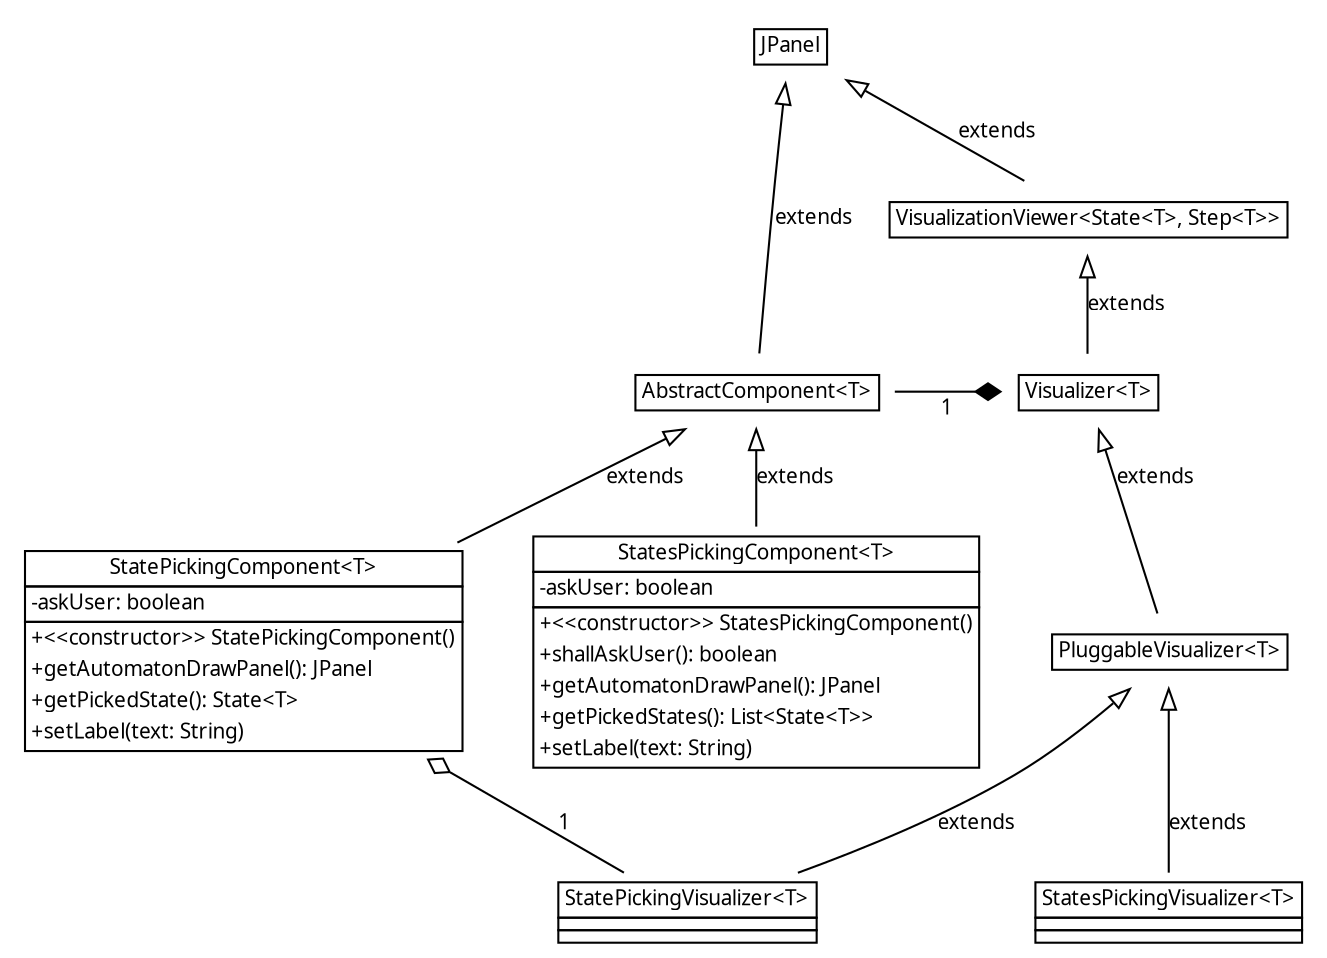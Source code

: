 digraph uml_basic_full {
	rankdir = BT;
	node [shape = rectangle, fontname = "TeXGyrePagella-Regular", fontsize = 10];
	edge [fontname = "TeXGyrePagella-Regular", fontsize = 10, arrowhead = empty];

{
	rank = same;

	JPanel [shape = plaintext, label = <
	<table cellspacing="0" cellborder="1" border="0">
		<tr><td>
			<font face="TeXGyrePagella-Bold" point-size="10">JPanel</font>
		</td></tr>
	</table>>];
}

{
	rank = same;

	VisualizationViewer [shape = plaintext, label = <
	<table cellspacing="0" cellborder="1" border="0">
		<tr><td>
			<font face="TeXGyrePagella-Bold" point-size="10">VisualizationViewer&lt;State&lt;T&gt;, Step&lt;T&gt;&gt;</font>
		</td></tr>
	</table>>];
}

{
	rank = same;

	Visualizer [shape = plaintext, label = <
	<table cellspacing="0" cellborder="1" border="0">
		<tr><td>
			<font face="TeXGyrePagella-Bold" point-size="10">Visualizer&lt;T&gt;</font>
		</td></tr>
	</table>>];
	
	AbstractComponent [shape = plaintext, label = <
	<table cellspacing="0" cellborder="1" border="0">
		<tr><td>
			<font face="TeXGyrePagella-BoldItalic" point-size="10">AbstractComponent&lt;T&gt;</font>
		</td></tr>
	</table>>];
}

{
	rank = same;

	PluggableVisualizer [shape = plaintext, label = <
	<table cellspacing="0" cellborder="1" border="0">
		<tr><td>
			<font face="TeXGyrePagella-Bold" point-size="10">PluggableVisualizer&lt;T&gt;</font>
		</td></tr>
	</table>>];
}

{
	rank = same;
	
	StatePickingVisualizer [shape = plaintext, label = <
	<table cellspacing="0" cellborder="1" border="0">
		<tr><td>
			<font face="TeXGyrePagella-Bold" point-size="10">StatePickingVisualizer&lt;T&gt;</font>
		</td></tr>
		<tr><td></td></tr>
		<tr><td>
		</td></tr>
	</table>>];
	
	StatesPickingVisualizer [shape = plaintext, label = <
	<table cellspacing="0" cellborder="1" border="0">
		<tr><td>
			<font face="TeXGyrePagella-Bold" point-size="10">StatesPickingVisualizer&lt;T&gt;</font>
		</td></tr>
		<tr><td></td></tr>
		<tr><td>
		</td></tr>
	</table>>];
}

{
	rank = same;

	StatePickingComponent [shape = plaintext, label = <
	<table cellspacing="0" cellborder="1" border="0">
		<tr><td>
			<font face="TeXGyrePagella-Bold" point-size="10">StatePickingComponent&lt;T&gt;</font>
		</td></tr>
		<tr><td cellpadding="0">
			<table cellspacing="0" cellborder="0" border="0">
				<tr><td align="left"><font face="SFTT1000">-askUser: boolean</font></td></tr>
			</table>
		</td></tr>
		<tr><td cellpadding="0">
			<table cellspacing="0" cellborder="0" border="0">
				<tr><td align="left"><font face="SFTT1000">+&lt;&lt;constructor&gt;&gt; StatePickingComponent()</font></td></tr>
				<tr><td align="left"><font face="SFTT1000">+getAutomatonDrawPanel(): JPanel</font></td></tr>
				<tr><td align="left"><font face="SFTT1000">+getPickedState(): State&lt;T&gt;</font></td></tr>
				<tr><td align="left"><font face="SFTT1000">+setLabel(text: String)</font></td></tr>
			</table>
		</td></tr>
	</table>>];
	
	StatesPickingComponent [shape = plaintext, label = <
	<table cellspacing="0" cellborder="1" border="0">
		<tr><td>
			<font face="TeXGyrePagella-Bold" point-size="10">StatesPickingComponent&lt;T&gt;</font>
		</td></tr>
		<tr><td cellpadding="0">
			<table cellspacing="0" cellborder="0" border="0">
				<tr><td align="left"><font face="SFTT1000">-askUser: boolean</font></td></tr>
			</table>
		</td></tr>
		<tr><td cellpadding="0">
			<table cellspacing="0" cellborder="0" border="0">
				<tr><td align="left"><font face="SFTT1000">+&lt;&lt;constructor&gt;&gt; StatesPickingComponent()</font></td></tr>
				<tr><td align="left"><font face="SFTT1000">+shallAskUser(): boolean</font></td></tr>
				<tr><td align="left"><font face="SFTT1000">+getAutomatonDrawPanel(): JPanel</font></td></tr>
				<tr><td align="left"><font face="SFTT1000">+getPickedStates(): List&lt;State&lt;T&gt;&gt;</font></td></tr>
				<tr><td align="left"><font face="SFTT1000">+setLabel(text: String)</font></td></tr>
			</table>
		</td></tr>
	</table>>];
}

AbstractComponent -> JPanel [label = "extends"];
VisualizationViewer -> JPanel [label = "extends"];

Visualizer -> VisualizationViewer [label = "extends"];

PluggableVisualizer -> Visualizer [label = "extends"];

StatePickingVisualizer -> PluggableVisualizer [label = "extends"];
StatesPickingVisualizer -> PluggableVisualizer [label = "extends"];
StatePickingComponent -> AbstractComponent [label = "extends"];
StatesPickingComponent -> AbstractComponent [label = "extends"];


AbstractComponent -> Visualizer [label = "1" arrowhead = diamond];
StatePickingVisualizer -> StatePickingComponent [label = "1" arrowhead = odiamond];
}
